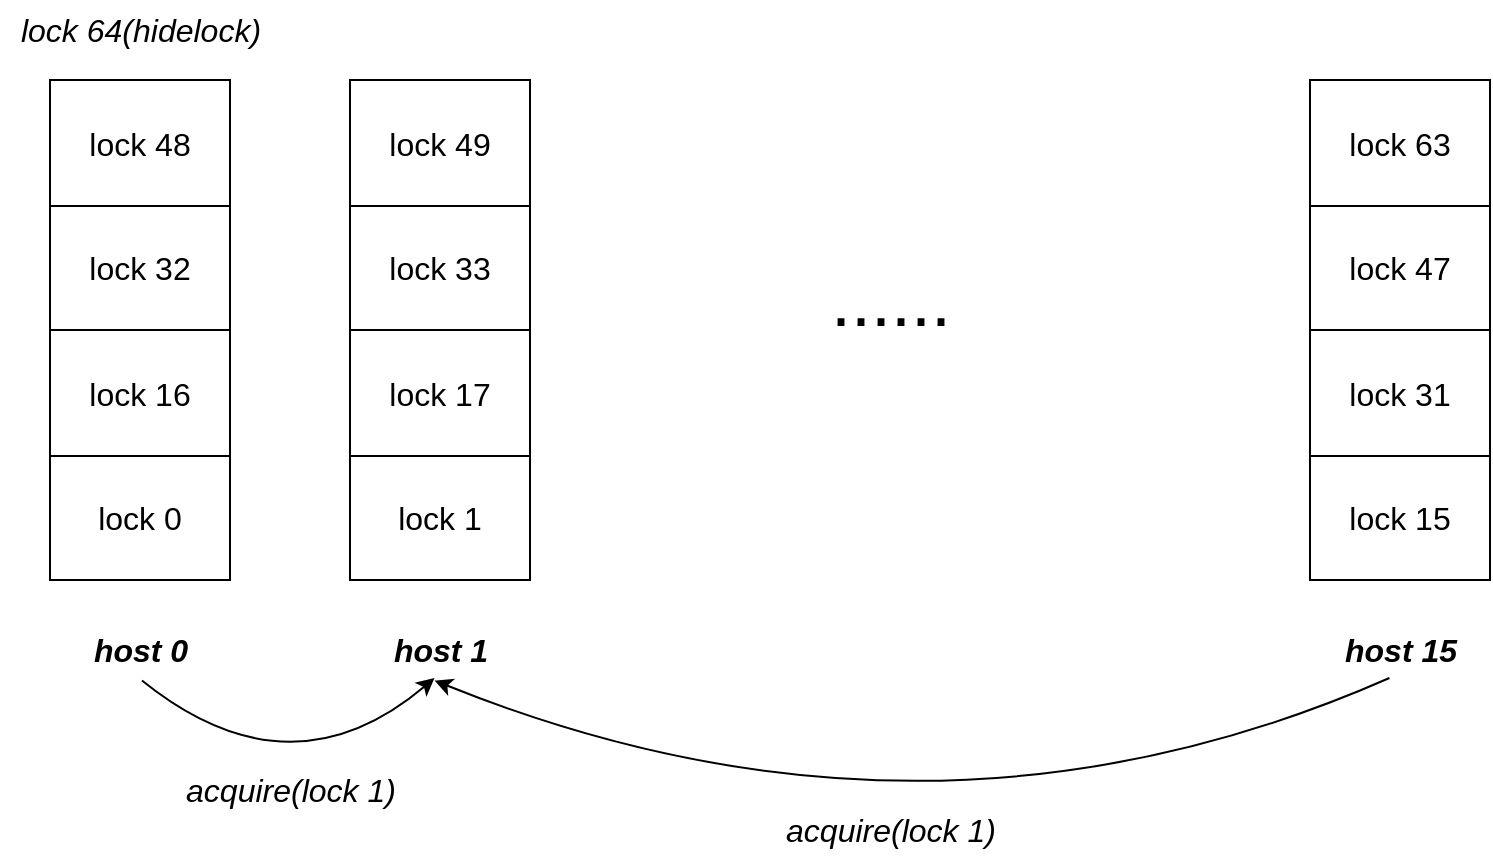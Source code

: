 <mxfile version="26.1.0">
  <diagram name="第 1 页" id="Y5YOEu1n1G81mtxXe9f7">
    <mxGraphModel dx="1338" dy="3128" grid="1" gridSize="10" guides="1" tooltips="1" connect="1" arrows="1" fold="1" page="1" pageScale="1" pageWidth="827" pageHeight="1169" math="0" shadow="0">
      <root>
        <mxCell id="0" />
        <mxCell id="1" parent="0" />
        <mxCell id="tzgHff-u2JWfcK4r_l2z-1" value="" style="shape=table;startSize=0;container=1;collapsible=0;childLayout=tableLayout;" parent="1" vertex="1">
          <mxGeometry x="50" y="330" width="90" height="250" as="geometry" />
        </mxCell>
        <mxCell id="tzgHff-u2JWfcK4r_l2z-2" value="" style="shape=tableRow;horizontal=0;startSize=0;swimlaneHead=0;swimlaneBody=0;strokeColor=inherit;top=0;left=0;bottom=0;right=0;collapsible=0;dropTarget=0;fillColor=none;points=[[0,0.5],[1,0.5]];portConstraint=eastwest;" parent="tzgHff-u2JWfcK4r_l2z-1" vertex="1">
          <mxGeometry width="90" height="63" as="geometry" />
        </mxCell>
        <mxCell id="tzgHff-u2JWfcK4r_l2z-3" value="&lt;font style=&quot;font-size: 16px;&quot;&gt;lock 48&lt;/font&gt;" style="shape=partialRectangle;html=1;whiteSpace=wrap;connectable=0;strokeColor=inherit;overflow=hidden;fillColor=none;top=0;left=0;bottom=0;right=0;pointerEvents=1;" parent="tzgHff-u2JWfcK4r_l2z-2" vertex="1">
          <mxGeometry width="90" height="63" as="geometry">
            <mxRectangle width="90" height="63" as="alternateBounds" />
          </mxGeometry>
        </mxCell>
        <mxCell id="tzgHff-u2JWfcK4r_l2z-4" value="" style="shape=tableRow;horizontal=0;startSize=0;swimlaneHead=0;swimlaneBody=0;strokeColor=inherit;top=0;left=0;bottom=0;right=0;collapsible=0;dropTarget=0;fillColor=none;points=[[0,0.5],[1,0.5]];portConstraint=eastwest;" parent="tzgHff-u2JWfcK4r_l2z-1" vertex="1">
          <mxGeometry y="63" width="90" height="62" as="geometry" />
        </mxCell>
        <mxCell id="tzgHff-u2JWfcK4r_l2z-5" value="&lt;font style=&quot;font-size: 16px;&quot;&gt;lock 32&lt;/font&gt;" style="shape=partialRectangle;html=1;whiteSpace=wrap;connectable=0;strokeColor=inherit;overflow=hidden;fillColor=none;top=0;left=0;bottom=0;right=0;pointerEvents=1;" parent="tzgHff-u2JWfcK4r_l2z-4" vertex="1">
          <mxGeometry width="90" height="62" as="geometry">
            <mxRectangle width="90" height="62" as="alternateBounds" />
          </mxGeometry>
        </mxCell>
        <mxCell id="tzgHff-u2JWfcK4r_l2z-6" value="" style="shape=tableRow;horizontal=0;startSize=0;swimlaneHead=0;swimlaneBody=0;strokeColor=inherit;top=0;left=0;bottom=0;right=0;collapsible=0;dropTarget=0;fillColor=none;points=[[0,0.5],[1,0.5]];portConstraint=eastwest;" parent="tzgHff-u2JWfcK4r_l2z-1" vertex="1">
          <mxGeometry y="125" width="90" height="63" as="geometry" />
        </mxCell>
        <mxCell id="tzgHff-u2JWfcK4r_l2z-7" value="&lt;font style=&quot;font-size: 16px;&quot;&gt;lock 16&lt;/font&gt;" style="shape=partialRectangle;html=1;whiteSpace=wrap;connectable=0;strokeColor=inherit;overflow=hidden;fillColor=none;top=0;left=0;bottom=0;right=0;pointerEvents=1;" parent="tzgHff-u2JWfcK4r_l2z-6" vertex="1">
          <mxGeometry width="90" height="63" as="geometry">
            <mxRectangle width="90" height="63" as="alternateBounds" />
          </mxGeometry>
        </mxCell>
        <mxCell id="tzgHff-u2JWfcK4r_l2z-8" value="" style="shape=tableRow;horizontal=0;startSize=0;swimlaneHead=0;swimlaneBody=0;strokeColor=inherit;top=0;left=0;bottom=0;right=0;collapsible=0;dropTarget=0;fillColor=none;points=[[0,0.5],[1,0.5]];portConstraint=eastwest;" parent="tzgHff-u2JWfcK4r_l2z-1" vertex="1">
          <mxGeometry y="188" width="90" height="62" as="geometry" />
        </mxCell>
        <mxCell id="tzgHff-u2JWfcK4r_l2z-9" value="&lt;font style=&quot;font-size: 16px;&quot;&gt;lock 0&lt;/font&gt;" style="shape=partialRectangle;html=1;whiteSpace=wrap;connectable=0;strokeColor=inherit;overflow=hidden;fillColor=none;top=0;left=0;bottom=0;right=0;pointerEvents=1;" parent="tzgHff-u2JWfcK4r_l2z-8" vertex="1">
          <mxGeometry width="90" height="62" as="geometry">
            <mxRectangle width="90" height="62" as="alternateBounds" />
          </mxGeometry>
        </mxCell>
        <mxCell id="tzgHff-u2JWfcK4r_l2z-10" value="" style="shape=table;startSize=0;container=1;collapsible=0;childLayout=tableLayout;" parent="1" vertex="1">
          <mxGeometry x="200" y="330" width="90" height="250" as="geometry" />
        </mxCell>
        <mxCell id="tzgHff-u2JWfcK4r_l2z-11" value="" style="shape=tableRow;horizontal=0;startSize=0;swimlaneHead=0;swimlaneBody=0;strokeColor=inherit;top=0;left=0;bottom=0;right=0;collapsible=0;dropTarget=0;fillColor=none;points=[[0,0.5],[1,0.5]];portConstraint=eastwest;" parent="tzgHff-u2JWfcK4r_l2z-10" vertex="1">
          <mxGeometry width="90" height="63" as="geometry" />
        </mxCell>
        <mxCell id="tzgHff-u2JWfcK4r_l2z-12" value="&lt;font style=&quot;font-size: 16px;&quot;&gt;lock 49&lt;/font&gt;" style="shape=partialRectangle;html=1;whiteSpace=wrap;connectable=0;strokeColor=inherit;overflow=hidden;fillColor=none;top=0;left=0;bottom=0;right=0;pointerEvents=1;" parent="tzgHff-u2JWfcK4r_l2z-11" vertex="1">
          <mxGeometry width="90" height="63" as="geometry">
            <mxRectangle width="90" height="63" as="alternateBounds" />
          </mxGeometry>
        </mxCell>
        <mxCell id="tzgHff-u2JWfcK4r_l2z-13" value="" style="shape=tableRow;horizontal=0;startSize=0;swimlaneHead=0;swimlaneBody=0;strokeColor=inherit;top=0;left=0;bottom=0;right=0;collapsible=0;dropTarget=0;fillColor=none;points=[[0,0.5],[1,0.5]];portConstraint=eastwest;" parent="tzgHff-u2JWfcK4r_l2z-10" vertex="1">
          <mxGeometry y="63" width="90" height="62" as="geometry" />
        </mxCell>
        <mxCell id="tzgHff-u2JWfcK4r_l2z-14" value="&lt;font style=&quot;font-size: 16px;&quot;&gt;lock 33&lt;/font&gt;" style="shape=partialRectangle;html=1;whiteSpace=wrap;connectable=0;strokeColor=inherit;overflow=hidden;fillColor=none;top=0;left=0;bottom=0;right=0;pointerEvents=1;" parent="tzgHff-u2JWfcK4r_l2z-13" vertex="1">
          <mxGeometry width="90" height="62" as="geometry">
            <mxRectangle width="90" height="62" as="alternateBounds" />
          </mxGeometry>
        </mxCell>
        <mxCell id="tzgHff-u2JWfcK4r_l2z-15" value="" style="shape=tableRow;horizontal=0;startSize=0;swimlaneHead=0;swimlaneBody=0;strokeColor=inherit;top=0;left=0;bottom=0;right=0;collapsible=0;dropTarget=0;fillColor=none;points=[[0,0.5],[1,0.5]];portConstraint=eastwest;" parent="tzgHff-u2JWfcK4r_l2z-10" vertex="1">
          <mxGeometry y="125" width="90" height="63" as="geometry" />
        </mxCell>
        <mxCell id="tzgHff-u2JWfcK4r_l2z-16" value="&lt;font style=&quot;font-size: 16px;&quot;&gt;lock 17&lt;/font&gt;" style="shape=partialRectangle;html=1;whiteSpace=wrap;connectable=0;strokeColor=inherit;overflow=hidden;fillColor=none;top=0;left=0;bottom=0;right=0;pointerEvents=1;" parent="tzgHff-u2JWfcK4r_l2z-15" vertex="1">
          <mxGeometry width="90" height="63" as="geometry">
            <mxRectangle width="90" height="63" as="alternateBounds" />
          </mxGeometry>
        </mxCell>
        <mxCell id="tzgHff-u2JWfcK4r_l2z-17" value="" style="shape=tableRow;horizontal=0;startSize=0;swimlaneHead=0;swimlaneBody=0;strokeColor=inherit;top=0;left=0;bottom=0;right=0;collapsible=0;dropTarget=0;fillColor=none;points=[[0,0.5],[1,0.5]];portConstraint=eastwest;" parent="tzgHff-u2JWfcK4r_l2z-10" vertex="1">
          <mxGeometry y="188" width="90" height="62" as="geometry" />
        </mxCell>
        <mxCell id="tzgHff-u2JWfcK4r_l2z-18" value="&lt;font style=&quot;font-size: 16px;&quot;&gt;lock 1&lt;/font&gt;" style="shape=partialRectangle;html=1;whiteSpace=wrap;connectable=0;strokeColor=inherit;overflow=hidden;fillColor=none;top=0;left=0;bottom=0;right=0;pointerEvents=1;" parent="tzgHff-u2JWfcK4r_l2z-17" vertex="1">
          <mxGeometry width="90" height="62" as="geometry">
            <mxRectangle width="90" height="62" as="alternateBounds" />
          </mxGeometry>
        </mxCell>
        <mxCell id="tzgHff-u2JWfcK4r_l2z-19" value="" style="shape=table;startSize=0;container=1;collapsible=0;childLayout=tableLayout;" parent="1" vertex="1">
          <mxGeometry x="680" y="330" width="90" height="250" as="geometry" />
        </mxCell>
        <mxCell id="tzgHff-u2JWfcK4r_l2z-20" value="" style="shape=tableRow;horizontal=0;startSize=0;swimlaneHead=0;swimlaneBody=0;strokeColor=inherit;top=0;left=0;bottom=0;right=0;collapsible=0;dropTarget=0;fillColor=none;points=[[0,0.5],[1,0.5]];portConstraint=eastwest;" parent="tzgHff-u2JWfcK4r_l2z-19" vertex="1">
          <mxGeometry width="90" height="63" as="geometry" />
        </mxCell>
        <mxCell id="tzgHff-u2JWfcK4r_l2z-21" value="&lt;font style=&quot;font-size: 16px;&quot;&gt;lock 63&lt;/font&gt;" style="shape=partialRectangle;html=1;whiteSpace=wrap;connectable=0;strokeColor=inherit;overflow=hidden;fillColor=none;top=0;left=0;bottom=0;right=0;pointerEvents=1;" parent="tzgHff-u2JWfcK4r_l2z-20" vertex="1">
          <mxGeometry width="90" height="63" as="geometry">
            <mxRectangle width="90" height="63" as="alternateBounds" />
          </mxGeometry>
        </mxCell>
        <mxCell id="tzgHff-u2JWfcK4r_l2z-22" value="" style="shape=tableRow;horizontal=0;startSize=0;swimlaneHead=0;swimlaneBody=0;strokeColor=inherit;top=0;left=0;bottom=0;right=0;collapsible=0;dropTarget=0;fillColor=none;points=[[0,0.5],[1,0.5]];portConstraint=eastwest;" parent="tzgHff-u2JWfcK4r_l2z-19" vertex="1">
          <mxGeometry y="63" width="90" height="62" as="geometry" />
        </mxCell>
        <mxCell id="tzgHff-u2JWfcK4r_l2z-23" value="&lt;font style=&quot;font-size: 16px;&quot;&gt;lock 47&lt;/font&gt;" style="shape=partialRectangle;html=1;whiteSpace=wrap;connectable=0;strokeColor=inherit;overflow=hidden;fillColor=none;top=0;left=0;bottom=0;right=0;pointerEvents=1;" parent="tzgHff-u2JWfcK4r_l2z-22" vertex="1">
          <mxGeometry width="90" height="62" as="geometry">
            <mxRectangle width="90" height="62" as="alternateBounds" />
          </mxGeometry>
        </mxCell>
        <mxCell id="tzgHff-u2JWfcK4r_l2z-24" value="" style="shape=tableRow;horizontal=0;startSize=0;swimlaneHead=0;swimlaneBody=0;strokeColor=inherit;top=0;left=0;bottom=0;right=0;collapsible=0;dropTarget=0;fillColor=none;points=[[0,0.5],[1,0.5]];portConstraint=eastwest;" parent="tzgHff-u2JWfcK4r_l2z-19" vertex="1">
          <mxGeometry y="125" width="90" height="63" as="geometry" />
        </mxCell>
        <mxCell id="tzgHff-u2JWfcK4r_l2z-25" value="&lt;font style=&quot;font-size: 16px;&quot;&gt;lock 31&lt;/font&gt;" style="shape=partialRectangle;html=1;whiteSpace=wrap;connectable=0;strokeColor=inherit;overflow=hidden;fillColor=none;top=0;left=0;bottom=0;right=0;pointerEvents=1;" parent="tzgHff-u2JWfcK4r_l2z-24" vertex="1">
          <mxGeometry width="90" height="63" as="geometry">
            <mxRectangle width="90" height="63" as="alternateBounds" />
          </mxGeometry>
        </mxCell>
        <mxCell id="tzgHff-u2JWfcK4r_l2z-26" value="" style="shape=tableRow;horizontal=0;startSize=0;swimlaneHead=0;swimlaneBody=0;strokeColor=inherit;top=0;left=0;bottom=0;right=0;collapsible=0;dropTarget=0;fillColor=none;points=[[0,0.5],[1,0.5]];portConstraint=eastwest;" parent="tzgHff-u2JWfcK4r_l2z-19" vertex="1">
          <mxGeometry y="188" width="90" height="62" as="geometry" />
        </mxCell>
        <mxCell id="tzgHff-u2JWfcK4r_l2z-27" value="&lt;font style=&quot;font-size: 16px;&quot;&gt;lock 15&lt;/font&gt;" style="shape=partialRectangle;html=1;whiteSpace=wrap;connectable=0;strokeColor=inherit;overflow=hidden;fillColor=none;top=0;left=0;bottom=0;right=0;pointerEvents=1;" parent="tzgHff-u2JWfcK4r_l2z-26" vertex="1">
          <mxGeometry width="90" height="62" as="geometry">
            <mxRectangle width="90" height="62" as="alternateBounds" />
          </mxGeometry>
        </mxCell>
        <mxCell id="tzgHff-u2JWfcK4r_l2z-28" value="&lt;font style=&quot;font-size: 16px;&quot;&gt;&lt;i&gt;lock 64(hidelock)&lt;/i&gt;&lt;/font&gt;" style="text;html=1;align=center;verticalAlign=middle;resizable=0;points=[];autosize=1;strokeColor=none;fillColor=none;" parent="1" vertex="1">
          <mxGeometry x="25" y="290" width="140" height="30" as="geometry" />
        </mxCell>
        <mxCell id="tzgHff-u2JWfcK4r_l2z-29" value="&lt;font style=&quot;font-size: 36px;&quot;&gt;......&lt;/font&gt;" style="text;html=1;align=center;verticalAlign=middle;resizable=0;points=[];autosize=1;strokeColor=none;fillColor=none;" parent="1" vertex="1">
          <mxGeometry x="430" y="410" width="80" height="60" as="geometry" />
        </mxCell>
        <mxCell id="tzgHff-u2JWfcK4r_l2z-30" value="&lt;i&gt;&lt;b&gt;&lt;font style=&quot;font-size: 16px;&quot;&gt;host 0&lt;/font&gt;&lt;/b&gt;&lt;/i&gt;" style="text;html=1;align=center;verticalAlign=middle;resizable=0;points=[];autosize=1;strokeColor=none;fillColor=none;" parent="1" vertex="1">
          <mxGeometry x="60" y="600" width="70" height="30" as="geometry" />
        </mxCell>
        <mxCell id="tzgHff-u2JWfcK4r_l2z-31" value="&lt;i&gt;&lt;b&gt;&lt;font style=&quot;font-size: 16px;&quot;&gt;host 1&lt;/font&gt;&lt;/b&gt;&lt;/i&gt;" style="text;html=1;align=center;verticalAlign=middle;resizable=0;points=[];autosize=1;strokeColor=none;fillColor=none;" parent="1" vertex="1">
          <mxGeometry x="210" y="600" width="70" height="30" as="geometry" />
        </mxCell>
        <mxCell id="tzgHff-u2JWfcK4r_l2z-32" value="&lt;i&gt;&lt;b&gt;&lt;font style=&quot;font-size: 16px;&quot;&gt;host 15&lt;/font&gt;&lt;/b&gt;&lt;/i&gt;" style="text;html=1;align=center;verticalAlign=middle;resizable=0;points=[];autosize=1;strokeColor=none;fillColor=none;" parent="1" vertex="1">
          <mxGeometry x="685" y="600" width="80" height="30" as="geometry" />
        </mxCell>
        <mxCell id="tzgHff-u2JWfcK4r_l2z-34" value="" style="endArrow=classic;html=1;rounded=0;curved=1;exitX=0.514;exitY=1.009;exitDx=0;exitDy=0;exitPerimeter=0;entryX=0.461;entryY=0.967;entryDx=0;entryDy=0;entryPerimeter=0;" parent="1" source="tzgHff-u2JWfcK4r_l2z-30" target="tzgHff-u2JWfcK4r_l2z-31" edge="1">
          <mxGeometry width="50" height="50" relative="1" as="geometry">
            <mxPoint x="390" y="740" as="sourcePoint" />
            <mxPoint x="440" y="690" as="targetPoint" />
            <Array as="points">
              <mxPoint x="170" y="690" />
            </Array>
          </mxGeometry>
        </mxCell>
        <mxCell id="tzgHff-u2JWfcK4r_l2z-36" value="" style="endArrow=classic;html=1;rounded=0;curved=1;exitX=0.434;exitY=0.967;exitDx=0;exitDy=0;exitPerimeter=0;entryX=0.461;entryY=1.009;entryDx=0;entryDy=0;entryPerimeter=0;" parent="1" source="tzgHff-u2JWfcK4r_l2z-32" target="tzgHff-u2JWfcK4r_l2z-31" edge="1">
          <mxGeometry width="50" height="50" relative="1" as="geometry">
            <mxPoint x="490" y="761" as="sourcePoint" />
            <mxPoint x="636" y="760" as="targetPoint" />
            <Array as="points">
              <mxPoint x="490" y="730" />
            </Array>
          </mxGeometry>
        </mxCell>
        <mxCell id="tzgHff-u2JWfcK4r_l2z-37" value="&lt;font style=&quot;font-size: 16px;&quot;&gt;&lt;i&gt;acquire(lock 1)&lt;/i&gt;&lt;/font&gt;" style="text;html=1;align=center;verticalAlign=middle;resizable=0;points=[];autosize=1;strokeColor=none;fillColor=none;" parent="1" vertex="1">
          <mxGeometry x="105" y="670" width="130" height="30" as="geometry" />
        </mxCell>
        <mxCell id="tzgHff-u2JWfcK4r_l2z-39" value="&lt;font style=&quot;font-size: 16px;&quot;&gt;&lt;i&gt;acquire(lock 1)&lt;/i&gt;&lt;/font&gt;" style="text;html=1;align=center;verticalAlign=middle;resizable=0;points=[];autosize=1;strokeColor=none;fillColor=none;" parent="1" vertex="1">
          <mxGeometry x="405" y="690" width="130" height="30" as="geometry" />
        </mxCell>
      </root>
    </mxGraphModel>
  </diagram>
</mxfile>
